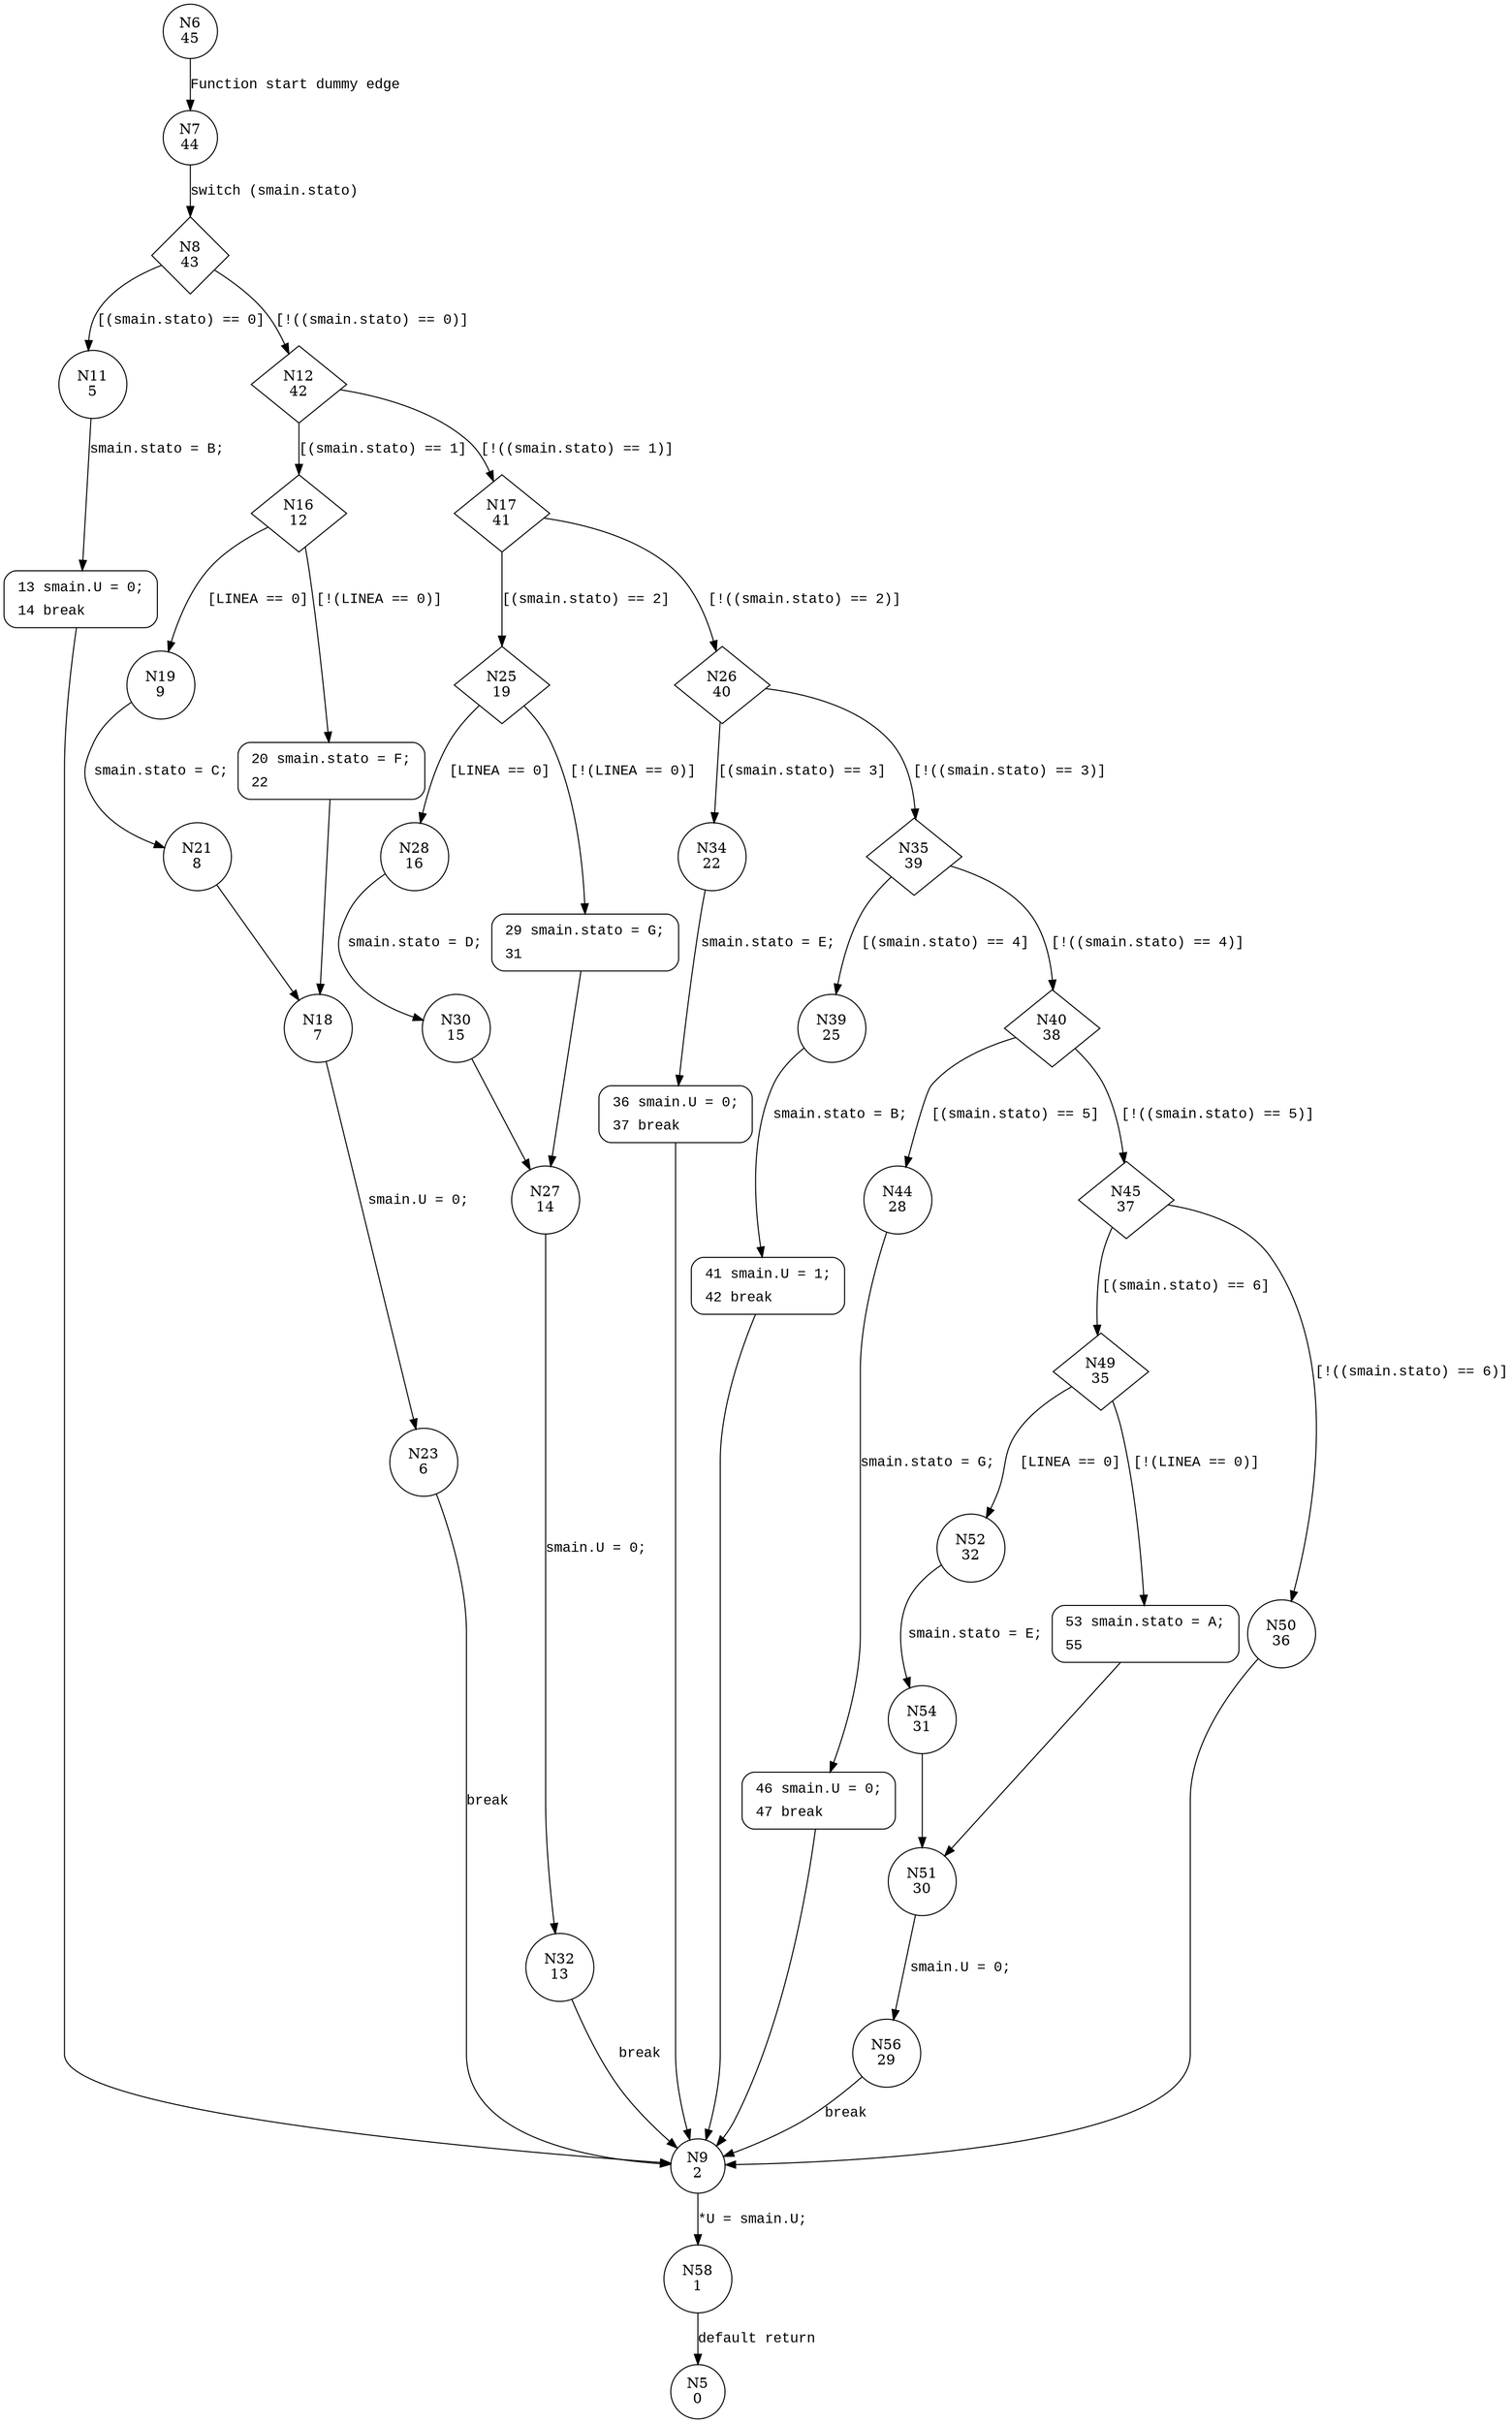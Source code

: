 digraph b02 {
6 [shape="circle" label="N6\n45"]
7 [shape="circle" label="N7\n44"]
8 [shape="diamond" label="N8\n43"]
11 [shape="circle" label="N11\n5"]
12 [shape="diamond" label="N12\n42"]
16 [shape="diamond" label="N16\n12"]
17 [shape="diamond" label="N17\n41"]
25 [shape="diamond" label="N25\n19"]
26 [shape="diamond" label="N26\n40"]
34 [shape="circle" label="N34\n22"]
35 [shape="diamond" label="N35\n39"]
39 [shape="circle" label="N39\n25"]
40 [shape="diamond" label="N40\n38"]
44 [shape="circle" label="N44\n28"]
45 [shape="diamond" label="N45\n37"]
49 [shape="diamond" label="N49\n35"]
50 [shape="circle" label="N50\n36"]
9 [shape="circle" label="N9\n2"]
58 [shape="circle" label="N58\n1"]
52 [shape="circle" label="N52\n32"]
53 [shape="circle" label="N53\n34"]
51 [shape="circle" label="N51\n30"]
56 [shape="circle" label="N56\n29"]
54 [shape="circle" label="N54\n31"]
46 [shape="circle" label="N46\n27"]
41 [shape="circle" label="N41\n24"]
36 [shape="circle" label="N36\n21"]
28 [shape="circle" label="N28\n16"]
29 [shape="circle" label="N29\n18"]
27 [shape="circle" label="N27\n14"]
32 [shape="circle" label="N32\n13"]
30 [shape="circle" label="N30\n15"]
19 [shape="circle" label="N19\n9"]
20 [shape="circle" label="N20\n11"]
18 [shape="circle" label="N18\n7"]
23 [shape="circle" label="N23\n6"]
21 [shape="circle" label="N21\n8"]
13 [shape="circle" label="N13\n4"]
5 [shape="circle" label="N5\n0"]
53 [style="filled,bold" penwidth="1" fillcolor="white" fontname="Courier New" shape="Mrecord" label=<<table border="0" cellborder="0" cellpadding="3" bgcolor="white"><tr><td align="right">53</td><td align="left">smain.stato = A;</td></tr><tr><td align="right">55</td><td align="left"></td></tr></table>>]
53 -> 51[label=""]
46 [style="filled,bold" penwidth="1" fillcolor="white" fontname="Courier New" shape="Mrecord" label=<<table border="0" cellborder="0" cellpadding="3" bgcolor="white"><tr><td align="right">46</td><td align="left">smain.U = 0;</td></tr><tr><td align="right">47</td><td align="left">break</td></tr></table>>]
46 -> 9[label=""]
41 [style="filled,bold" penwidth="1" fillcolor="white" fontname="Courier New" shape="Mrecord" label=<<table border="0" cellborder="0" cellpadding="3" bgcolor="white"><tr><td align="right">41</td><td align="left">smain.U = 1;</td></tr><tr><td align="right">42</td><td align="left">break</td></tr></table>>]
41 -> 9[label=""]
36 [style="filled,bold" penwidth="1" fillcolor="white" fontname="Courier New" shape="Mrecord" label=<<table border="0" cellborder="0" cellpadding="3" bgcolor="white"><tr><td align="right">36</td><td align="left">smain.U = 0;</td></tr><tr><td align="right">37</td><td align="left">break</td></tr></table>>]
36 -> 9[label=""]
29 [style="filled,bold" penwidth="1" fillcolor="white" fontname="Courier New" shape="Mrecord" label=<<table border="0" cellborder="0" cellpadding="3" bgcolor="white"><tr><td align="right">29</td><td align="left">smain.stato = G;</td></tr><tr><td align="right">31</td><td align="left"></td></tr></table>>]
29 -> 27[label=""]
20 [style="filled,bold" penwidth="1" fillcolor="white" fontname="Courier New" shape="Mrecord" label=<<table border="0" cellborder="0" cellpadding="3" bgcolor="white"><tr><td align="right">20</td><td align="left">smain.stato = F;</td></tr><tr><td align="right">22</td><td align="left"></td></tr></table>>]
20 -> 18[label=""]
13 [style="filled,bold" penwidth="1" fillcolor="white" fontname="Courier New" shape="Mrecord" label=<<table border="0" cellborder="0" cellpadding="3" bgcolor="white"><tr><td align="right">13</td><td align="left">smain.U = 0;</td></tr><tr><td align="right">14</td><td align="left">break</td></tr></table>>]
13 -> 9[label=""]
6 -> 7 [label="Function start dummy edge" fontname="Courier New"]
8 -> 11 [label="[(smain.stato) == 0]" fontname="Courier New"]
8 -> 12 [label="[!((smain.stato) == 0)]" fontname="Courier New"]
12 -> 16 [label="[(smain.stato) == 1]" fontname="Courier New"]
12 -> 17 [label="[!((smain.stato) == 1)]" fontname="Courier New"]
17 -> 25 [label="[(smain.stato) == 2]" fontname="Courier New"]
17 -> 26 [label="[!((smain.stato) == 2)]" fontname="Courier New"]
26 -> 34 [label="[(smain.stato) == 3]" fontname="Courier New"]
26 -> 35 [label="[!((smain.stato) == 3)]" fontname="Courier New"]
35 -> 39 [label="[(smain.stato) == 4]" fontname="Courier New"]
35 -> 40 [label="[!((smain.stato) == 4)]" fontname="Courier New"]
40 -> 44 [label="[(smain.stato) == 5]" fontname="Courier New"]
40 -> 45 [label="[!((smain.stato) == 5)]" fontname="Courier New"]
45 -> 49 [label="[(smain.stato) == 6]" fontname="Courier New"]
45 -> 50 [label="[!((smain.stato) == 6)]" fontname="Courier New"]
9 -> 58 [label="*U = smain.U;" fontname="Courier New"]
49 -> 52 [label="[LINEA == 0]" fontname="Courier New"]
49 -> 53 [label="[!(LINEA == 0)]" fontname="Courier New"]
51 -> 56 [label="smain.U = 0;" fontname="Courier New"]
52 -> 54 [label="smain.stato = E;" fontname="Courier New"]
44 -> 46 [label="smain.stato = G;" fontname="Courier New"]
39 -> 41 [label="smain.stato = B;" fontname="Courier New"]
34 -> 36 [label="smain.stato = E;" fontname="Courier New"]
25 -> 28 [label="[LINEA == 0]" fontname="Courier New"]
25 -> 29 [label="[!(LINEA == 0)]" fontname="Courier New"]
27 -> 32 [label="smain.U = 0;" fontname="Courier New"]
28 -> 30 [label="smain.stato = D;" fontname="Courier New"]
16 -> 19 [label="[LINEA == 0]" fontname="Courier New"]
16 -> 20 [label="[!(LINEA == 0)]" fontname="Courier New"]
18 -> 23 [label="smain.U = 0;" fontname="Courier New"]
19 -> 21 [label="smain.stato = C;" fontname="Courier New"]
11 -> 13 [label="smain.stato = B;" fontname="Courier New"]
7 -> 8 [label="switch (smain.stato)" fontname="Courier New"]
50 -> 9 [label="" fontname="Courier New"]
58 -> 5 [label="default return" fontname="Courier New"]
56 -> 9 [label="break" fontname="Courier New"]
54 -> 51 [label="" fontname="Courier New"]
32 -> 9 [label="break" fontname="Courier New"]
30 -> 27 [label="" fontname="Courier New"]
23 -> 9 [label="break" fontname="Courier New"]
21 -> 18 [label="" fontname="Courier New"]
}